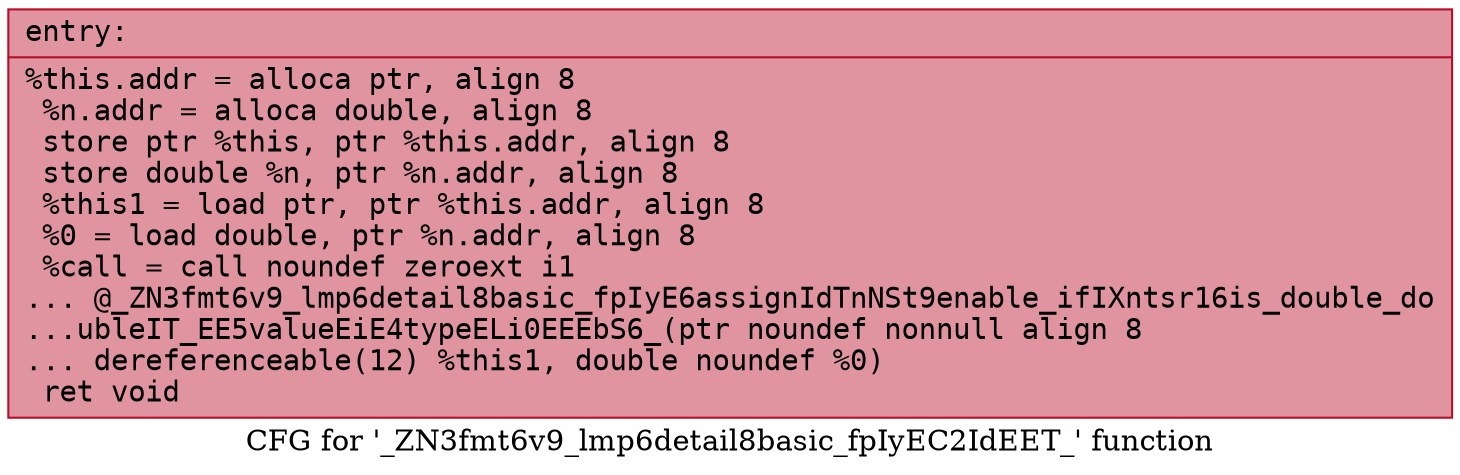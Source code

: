 digraph "CFG for '_ZN3fmt6v9_lmp6detail8basic_fpIyEC2IdEET_' function" {
	label="CFG for '_ZN3fmt6v9_lmp6detail8basic_fpIyEC2IdEET_' function";

	Node0x556bfebd6760 [shape=record,color="#b70d28ff", style=filled, fillcolor="#b70d2870" fontname="Courier",label="{entry:\l|  %this.addr = alloca ptr, align 8\l  %n.addr = alloca double, align 8\l  store ptr %this, ptr %this.addr, align 8\l  store double %n, ptr %n.addr, align 8\l  %this1 = load ptr, ptr %this.addr, align 8\l  %0 = load double, ptr %n.addr, align 8\l  %call = call noundef zeroext i1\l... @_ZN3fmt6v9_lmp6detail8basic_fpIyE6assignIdTnNSt9enable_ifIXntsr16is_double_do\l...ubleIT_EE5valueEiE4typeELi0EEEbS6_(ptr noundef nonnull align 8\l... dereferenceable(12) %this1, double noundef %0)\l  ret void\l}"];
}
